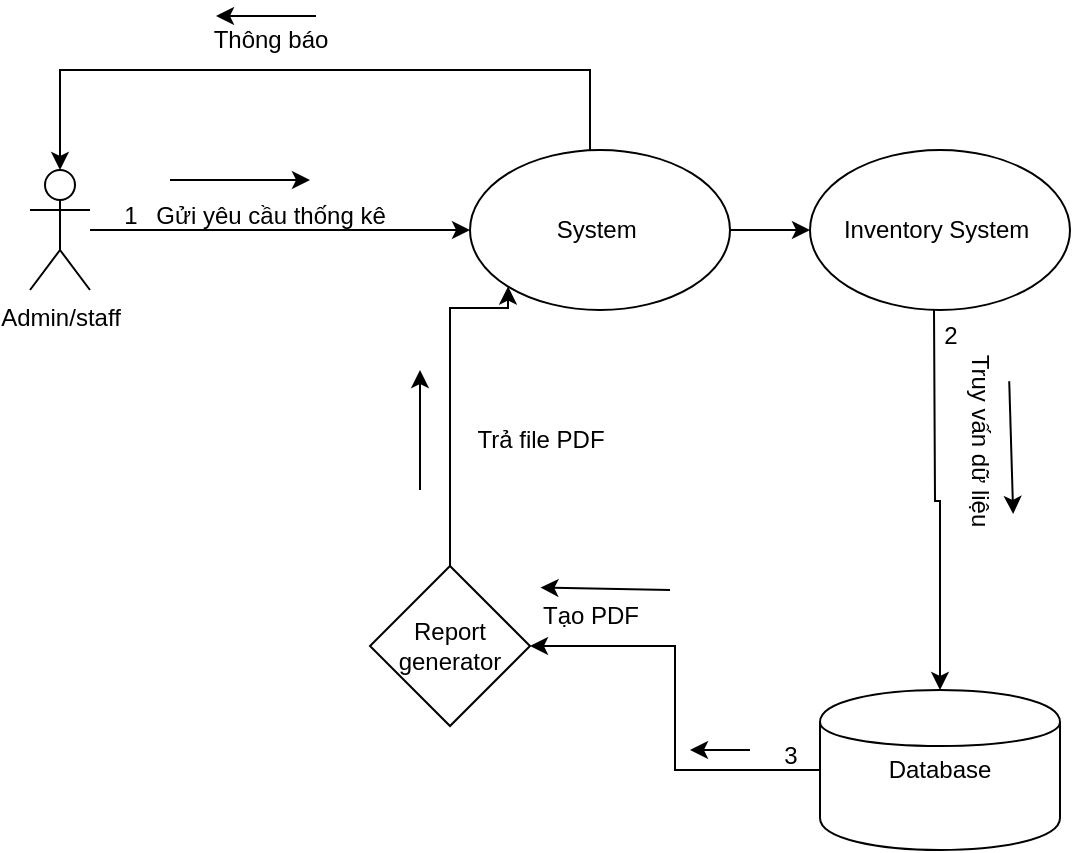 <mxfile version="27.0.3">
  <diagram name="Trang-1" id="nXRkb06BT9XijT-2H6uu">
    <mxGraphModel dx="1227" dy="606" grid="1" gridSize="10" guides="1" tooltips="1" connect="1" arrows="1" fold="1" page="1" pageScale="1" pageWidth="827" pageHeight="1169" math="0" shadow="0">
      <root>
        <mxCell id="0" />
        <mxCell id="1" parent="0" />
        <mxCell id="iwlAcsfu64_14NY_8_g7-8" style="edgeStyle=orthogonalEdgeStyle;rounded=0;orthogonalLoop=1;jettySize=auto;html=1;" edge="1" parent="1" source="iwlAcsfu64_14NY_8_g7-1" target="iwlAcsfu64_14NY_8_g7-7">
          <mxGeometry relative="1" as="geometry" />
        </mxCell>
        <mxCell id="iwlAcsfu64_14NY_8_g7-1" value="Admin/staff" style="shape=umlActor;verticalLabelPosition=bottom;verticalAlign=top;html=1;outlineConnect=0;" vertex="1" parent="1">
          <mxGeometry x="110" y="130" width="30" height="60" as="geometry" />
        </mxCell>
        <mxCell id="iwlAcsfu64_14NY_8_g7-14" value="" style="edgeStyle=orthogonalEdgeStyle;rounded=0;orthogonalLoop=1;jettySize=auto;html=1;" edge="1" parent="1" source="iwlAcsfu64_14NY_8_g7-7" target="iwlAcsfu64_14NY_8_g7-13">
          <mxGeometry relative="1" as="geometry" />
        </mxCell>
        <mxCell id="iwlAcsfu64_14NY_8_g7-7" value="System&amp;nbsp;" style="ellipse;whiteSpace=wrap;html=1;" vertex="1" parent="1">
          <mxGeometry x="330" y="120" width="130" height="80" as="geometry" />
        </mxCell>
        <mxCell id="iwlAcsfu64_14NY_8_g7-9" value="1" style="text;html=1;align=center;verticalAlign=middle;resizable=0;points=[];autosize=1;strokeColor=none;fillColor=none;" vertex="1" parent="1">
          <mxGeometry x="145" y="138" width="30" height="30" as="geometry" />
        </mxCell>
        <mxCell id="iwlAcsfu64_14NY_8_g7-10" value="Gửi yêu cầu thống kê" style="text;html=1;align=center;verticalAlign=middle;resizable=0;points=[];autosize=1;strokeColor=none;fillColor=none;" vertex="1" parent="1">
          <mxGeometry x="160" y="138" width="140" height="30" as="geometry" />
        </mxCell>
        <mxCell id="iwlAcsfu64_14NY_8_g7-23" style="edgeStyle=orthogonalEdgeStyle;rounded=0;orthogonalLoop=1;jettySize=auto;html=1;entryX=1;entryY=0.5;entryDx=0;entryDy=0;" edge="1" parent="1" source="iwlAcsfu64_14NY_8_g7-11" target="iwlAcsfu64_14NY_8_g7-22">
          <mxGeometry relative="1" as="geometry" />
        </mxCell>
        <mxCell id="iwlAcsfu64_14NY_8_g7-11" value="Database" style="shape=cylinder;whiteSpace=wrap;html=1;" vertex="1" parent="1">
          <mxGeometry x="505" y="390" width="120" height="80" as="geometry" />
        </mxCell>
        <mxCell id="iwlAcsfu64_14NY_8_g7-15" style="edgeStyle=orthogonalEdgeStyle;rounded=0;orthogonalLoop=1;jettySize=auto;html=1;entryX=0.5;entryY=0;entryDx=0;entryDy=0;" edge="1" parent="1" target="iwlAcsfu64_14NY_8_g7-11">
          <mxGeometry relative="1" as="geometry">
            <mxPoint x="562" y="200" as="sourcePoint" />
            <mxPoint x="561" y="370" as="targetPoint" />
          </mxGeometry>
        </mxCell>
        <mxCell id="iwlAcsfu64_14NY_8_g7-13" value="Inventory System&amp;nbsp;" style="ellipse;whiteSpace=wrap;html=1;" vertex="1" parent="1">
          <mxGeometry x="500" y="120" width="130" height="80" as="geometry" />
        </mxCell>
        <mxCell id="iwlAcsfu64_14NY_8_g7-16" value="2" style="text;html=1;align=center;verticalAlign=middle;resizable=0;points=[];autosize=1;strokeColor=none;fillColor=none;" vertex="1" parent="1">
          <mxGeometry x="555" y="198" width="30" height="30" as="geometry" />
        </mxCell>
        <mxCell id="iwlAcsfu64_14NY_8_g7-17" value="Truy vấn dữ liệu" style="text;html=1;align=center;verticalAlign=middle;resizable=0;points=[];autosize=1;strokeColor=none;fillColor=none;rotation=90;" vertex="1" parent="1">
          <mxGeometry x="530" y="250" width="110" height="30" as="geometry" />
        </mxCell>
        <mxCell id="iwlAcsfu64_14NY_8_g7-19" value="" style="endArrow=classic;html=1;rounded=0;" edge="1" parent="1">
          <mxGeometry width="50" height="50" relative="1" as="geometry">
            <mxPoint x="180" y="135" as="sourcePoint" />
            <mxPoint x="250" y="135" as="targetPoint" />
          </mxGeometry>
        </mxCell>
        <mxCell id="iwlAcsfu64_14NY_8_g7-20" value="" style="endArrow=classic;html=1;rounded=0;entryX=0.836;entryY=-0.053;entryDx=0;entryDy=0;entryPerimeter=0;exitX=0.233;exitY=0.013;exitDx=0;exitDy=0;exitPerimeter=0;" edge="1" parent="1" source="iwlAcsfu64_14NY_8_g7-17" target="iwlAcsfu64_14NY_8_g7-17">
          <mxGeometry width="50" height="50" relative="1" as="geometry">
            <mxPoint x="590" y="240" as="sourcePoint" />
            <mxPoint x="640" y="190" as="targetPoint" />
          </mxGeometry>
        </mxCell>
        <mxCell id="iwlAcsfu64_14NY_8_g7-22" value="Report generator" style="rhombus;whiteSpace=wrap;html=1;" vertex="1" parent="1">
          <mxGeometry x="280" y="328" width="80" height="80" as="geometry" />
        </mxCell>
        <mxCell id="iwlAcsfu64_14NY_8_g7-24" style="edgeStyle=orthogonalEdgeStyle;rounded=0;orthogonalLoop=1;jettySize=auto;html=1;entryX=0;entryY=1;entryDx=0;entryDy=0;exitX=0.5;exitY=0;exitDx=0;exitDy=0;" edge="1" parent="1" source="iwlAcsfu64_14NY_8_g7-22" target="iwlAcsfu64_14NY_8_g7-7">
          <mxGeometry relative="1" as="geometry">
            <Array as="points">
              <mxPoint x="320" y="199" />
              <mxPoint x="349" y="199" />
            </Array>
          </mxGeometry>
        </mxCell>
        <mxCell id="iwlAcsfu64_14NY_8_g7-26" style="edgeStyle=orthogonalEdgeStyle;rounded=0;orthogonalLoop=1;jettySize=auto;html=1;entryX=0.5;entryY=0;entryDx=0;entryDy=0;entryPerimeter=0;" edge="1" parent="1" source="iwlAcsfu64_14NY_8_g7-7" target="iwlAcsfu64_14NY_8_g7-1">
          <mxGeometry relative="1" as="geometry">
            <Array as="points">
              <mxPoint x="390" y="80" />
              <mxPoint x="125" y="80" />
            </Array>
          </mxGeometry>
        </mxCell>
        <mxCell id="iwlAcsfu64_14NY_8_g7-27" value="Thông báo" style="text;html=1;align=center;verticalAlign=middle;resizable=0;points=[];autosize=1;strokeColor=none;fillColor=none;" vertex="1" parent="1">
          <mxGeometry x="190" y="50" width="80" height="30" as="geometry" />
        </mxCell>
        <mxCell id="iwlAcsfu64_14NY_8_g7-29" value="" style="edgeStyle=none;orthogonalLoop=1;jettySize=auto;html=1;rounded=0;" edge="1" parent="1">
          <mxGeometry width="100" relative="1" as="geometry">
            <mxPoint x="253" y="53" as="sourcePoint" />
            <mxPoint x="203" y="53" as="targetPoint" />
            <Array as="points" />
          </mxGeometry>
        </mxCell>
        <mxCell id="iwlAcsfu64_14NY_8_g7-30" value="3" style="text;html=1;align=center;verticalAlign=middle;resizable=0;points=[];autosize=1;strokeColor=none;fillColor=none;" vertex="1" parent="1">
          <mxGeometry x="475" y="408" width="30" height="30" as="geometry" />
        </mxCell>
        <mxCell id="iwlAcsfu64_14NY_8_g7-31" value="Tạo PDF" style="text;html=1;align=center;verticalAlign=middle;resizable=0;points=[];autosize=1;strokeColor=none;fillColor=none;" vertex="1" parent="1">
          <mxGeometry x="355" y="338" width="70" height="30" as="geometry" />
        </mxCell>
        <mxCell id="iwlAcsfu64_14NY_8_g7-32" value="Trả file PDF" style="text;html=1;align=center;verticalAlign=middle;resizable=0;points=[];autosize=1;strokeColor=none;fillColor=none;" vertex="1" parent="1">
          <mxGeometry x="320" y="250" width="90" height="30" as="geometry" />
        </mxCell>
        <mxCell id="iwlAcsfu64_14NY_8_g7-33" value="" style="endArrow=classic;html=1;rounded=0;" edge="1" parent="1">
          <mxGeometry width="50" height="50" relative="1" as="geometry">
            <mxPoint x="305" y="290" as="sourcePoint" />
            <mxPoint x="305" y="230" as="targetPoint" />
          </mxGeometry>
        </mxCell>
        <mxCell id="iwlAcsfu64_14NY_8_g7-34" value="" style="endArrow=classic;html=1;rounded=0;" edge="1" parent="1">
          <mxGeometry width="50" height="50" relative="1" as="geometry">
            <mxPoint x="470" y="420" as="sourcePoint" />
            <mxPoint x="440" y="420" as="targetPoint" />
          </mxGeometry>
        </mxCell>
        <mxCell id="iwlAcsfu64_14NY_8_g7-38" value="" style="endArrow=classic;html=1;rounded=0;entryX=0.146;entryY=0.027;entryDx=0;entryDy=0;entryPerimeter=0;" edge="1" parent="1" target="iwlAcsfu64_14NY_8_g7-31">
          <mxGeometry width="50" height="50" relative="1" as="geometry">
            <mxPoint x="430" y="340" as="sourcePoint" />
            <mxPoint x="480" y="290" as="targetPoint" />
          </mxGeometry>
        </mxCell>
      </root>
    </mxGraphModel>
  </diagram>
</mxfile>
